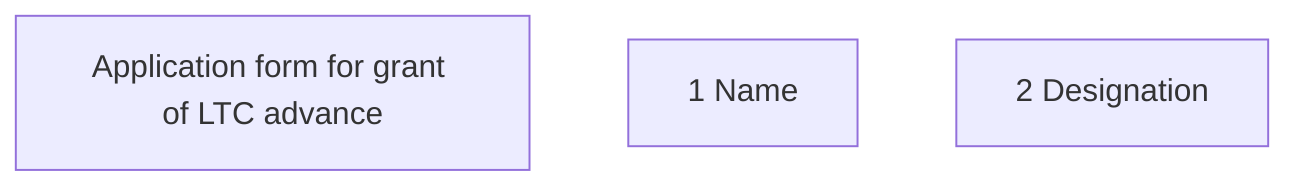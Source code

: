 %% Application form for grant of LTC advance  1. Name  2. Designation  
graph TD
    n0["Application form for grant of LTC advance"]
    n1["1 Name"]
    n2["2 Designation"]